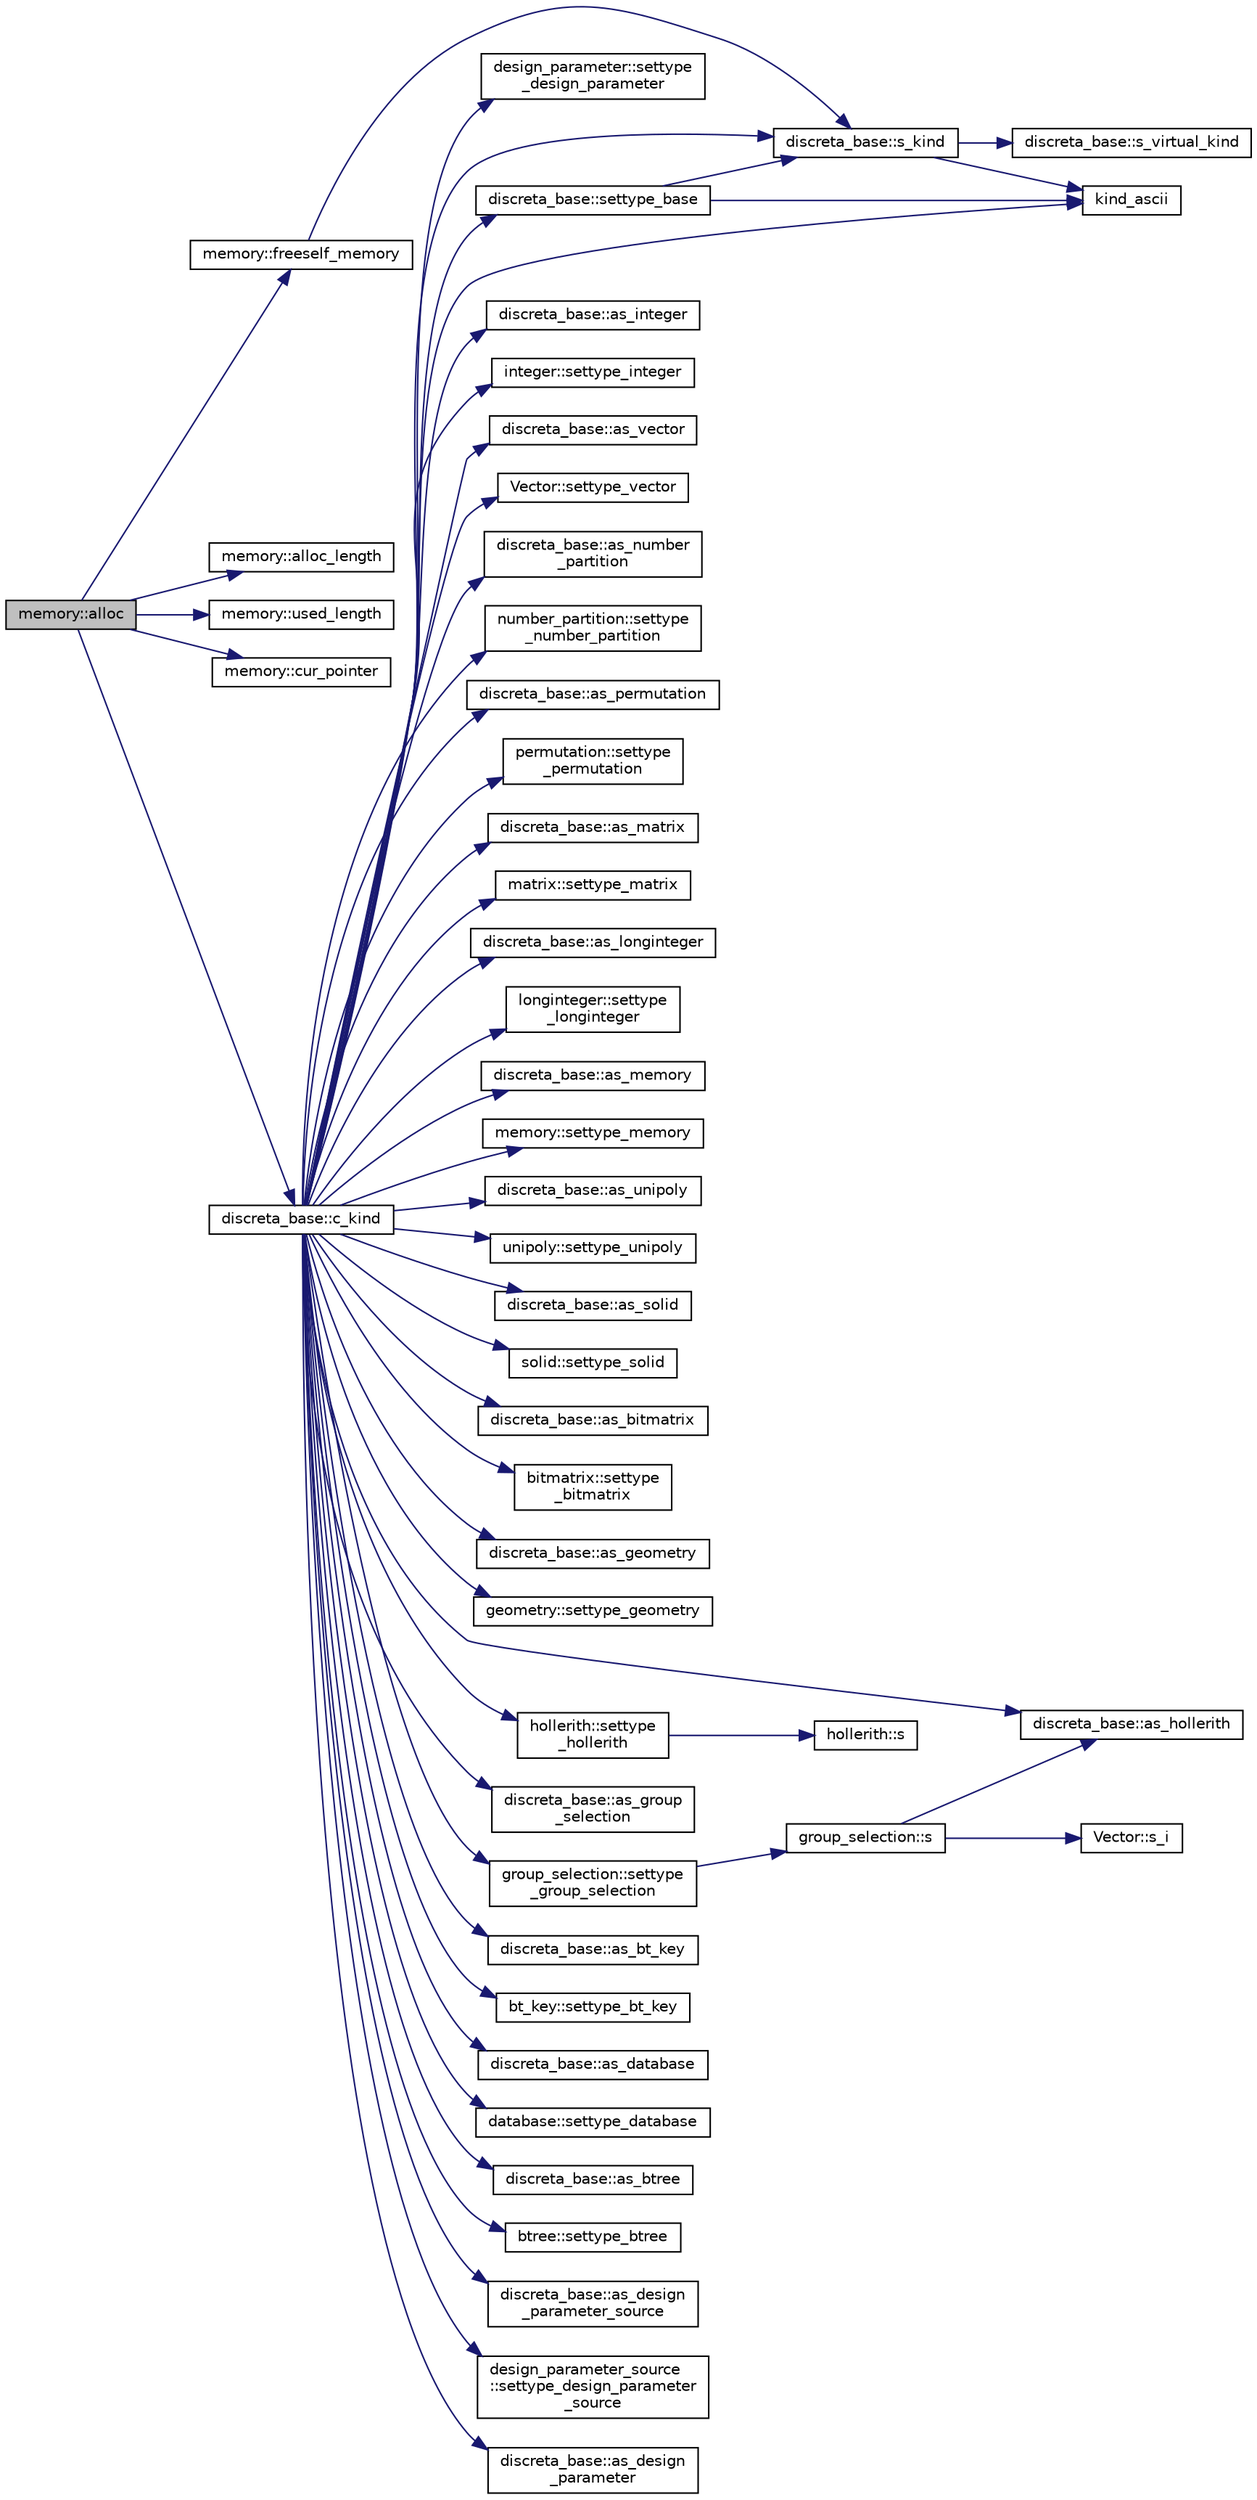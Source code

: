 digraph "memory::alloc"
{
  edge [fontname="Helvetica",fontsize="10",labelfontname="Helvetica",labelfontsize="10"];
  node [fontname="Helvetica",fontsize="10",shape=record];
  rankdir="LR";
  Node12 [label="memory::alloc",height=0.2,width=0.4,color="black", fillcolor="grey75", style="filled", fontcolor="black"];
  Node12 -> Node13 [color="midnightblue",fontsize="10",style="solid",fontname="Helvetica"];
  Node13 [label="memory::freeself_memory",height=0.2,width=0.4,color="black", fillcolor="white", style="filled",URL="$d8/d99/classmemory.html#a19366f9105d79a0e818cc19255d7ef4f"];
  Node13 -> Node14 [color="midnightblue",fontsize="10",style="solid",fontname="Helvetica"];
  Node14 [label="discreta_base::s_kind",height=0.2,width=0.4,color="black", fillcolor="white", style="filled",URL="$d7/d71/classdiscreta__base.html#a8a830025c74adbbc3362418a7c2ba157"];
  Node14 -> Node15 [color="midnightblue",fontsize="10",style="solid",fontname="Helvetica"];
  Node15 [label="discreta_base::s_virtual_kind",height=0.2,width=0.4,color="black", fillcolor="white", style="filled",URL="$d7/d71/classdiscreta__base.html#a52778a6d6943a468be083d0785d418fb"];
  Node14 -> Node16 [color="midnightblue",fontsize="10",style="solid",fontname="Helvetica"];
  Node16 [label="kind_ascii",height=0.2,width=0.4,color="black", fillcolor="white", style="filled",URL="$d9/d60/discreta_8h.html#ad0ce825a9f29bc6cec27e1b64cfe27bf"];
  Node12 -> Node17 [color="midnightblue",fontsize="10",style="solid",fontname="Helvetica"];
  Node17 [label="memory::alloc_length",height=0.2,width=0.4,color="black", fillcolor="white", style="filled",URL="$d8/d99/classmemory.html#acaa1796a2f548d35cf87e03252b2184c"];
  Node12 -> Node18 [color="midnightblue",fontsize="10",style="solid",fontname="Helvetica"];
  Node18 [label="memory::used_length",height=0.2,width=0.4,color="black", fillcolor="white", style="filled",URL="$d8/d99/classmemory.html#a3312a01b206cef29ec0f85ee340002dd"];
  Node12 -> Node19 [color="midnightblue",fontsize="10",style="solid",fontname="Helvetica"];
  Node19 [label="memory::cur_pointer",height=0.2,width=0.4,color="black", fillcolor="white", style="filled",URL="$d8/d99/classmemory.html#a24db8a00f6c8abfa6bb762264357cb22"];
  Node12 -> Node20 [color="midnightblue",fontsize="10",style="solid",fontname="Helvetica"];
  Node20 [label="discreta_base::c_kind",height=0.2,width=0.4,color="black", fillcolor="white", style="filled",URL="$d7/d71/classdiscreta__base.html#adc2ff61589c2d083688e7a43f333cb62"];
  Node20 -> Node21 [color="midnightblue",fontsize="10",style="solid",fontname="Helvetica"];
  Node21 [label="discreta_base::settype_base",height=0.2,width=0.4,color="black", fillcolor="white", style="filled",URL="$d7/d71/classdiscreta__base.html#a4f42899a89447d1c3993ea07c38f8ad4"];
  Node21 -> Node14 [color="midnightblue",fontsize="10",style="solid",fontname="Helvetica"];
  Node21 -> Node16 [color="midnightblue",fontsize="10",style="solid",fontname="Helvetica"];
  Node20 -> Node22 [color="midnightblue",fontsize="10",style="solid",fontname="Helvetica"];
  Node22 [label="discreta_base::as_integer",height=0.2,width=0.4,color="black", fillcolor="white", style="filled",URL="$d7/d71/classdiscreta__base.html#a00d7691eaf874fd283d942692fe8dd26"];
  Node20 -> Node23 [color="midnightblue",fontsize="10",style="solid",fontname="Helvetica"];
  Node23 [label="integer::settype_integer",height=0.2,width=0.4,color="black", fillcolor="white", style="filled",URL="$d0/de5/classinteger.html#a6265c65ef311229acd513d748faba796"];
  Node20 -> Node24 [color="midnightblue",fontsize="10",style="solid",fontname="Helvetica"];
  Node24 [label="discreta_base::as_vector",height=0.2,width=0.4,color="black", fillcolor="white", style="filled",URL="$d7/d71/classdiscreta__base.html#a7bdd6cae39c380b128ee9e17e42cf020"];
  Node20 -> Node25 [color="midnightblue",fontsize="10",style="solid",fontname="Helvetica"];
  Node25 [label="Vector::settype_vector",height=0.2,width=0.4,color="black", fillcolor="white", style="filled",URL="$d5/db2/class_vector.html#a34e0d00b18c051f23904a8429fa6c8b4"];
  Node20 -> Node26 [color="midnightblue",fontsize="10",style="solid",fontname="Helvetica"];
  Node26 [label="discreta_base::as_number\l_partition",height=0.2,width=0.4,color="black", fillcolor="white", style="filled",URL="$d7/d71/classdiscreta__base.html#a307aa09de0e925d46697707968ffab00"];
  Node20 -> Node27 [color="midnightblue",fontsize="10",style="solid",fontname="Helvetica"];
  Node27 [label="number_partition::settype\l_number_partition",height=0.2,width=0.4,color="black", fillcolor="white", style="filled",URL="$df/d50/classnumber__partition.html#a3aaec1b557758f643ffc8555bbc358be"];
  Node20 -> Node28 [color="midnightblue",fontsize="10",style="solid",fontname="Helvetica"];
  Node28 [label="discreta_base::as_permutation",height=0.2,width=0.4,color="black", fillcolor="white", style="filled",URL="$d7/d71/classdiscreta__base.html#aa4e72f36a82984239b12ae831e131098"];
  Node20 -> Node29 [color="midnightblue",fontsize="10",style="solid",fontname="Helvetica"];
  Node29 [label="permutation::settype\l_permutation",height=0.2,width=0.4,color="black", fillcolor="white", style="filled",URL="$d0/d08/classpermutation.html#af1eea29f86195cede9562e444664c28c"];
  Node20 -> Node30 [color="midnightblue",fontsize="10",style="solid",fontname="Helvetica"];
  Node30 [label="discreta_base::as_matrix",height=0.2,width=0.4,color="black", fillcolor="white", style="filled",URL="$d7/d71/classdiscreta__base.html#ae4d7f56d917a4707b838fbffde6467ff"];
  Node20 -> Node31 [color="midnightblue",fontsize="10",style="solid",fontname="Helvetica"];
  Node31 [label="matrix::settype_matrix",height=0.2,width=0.4,color="black", fillcolor="white", style="filled",URL="$d1/d8d/classmatrix.html#a1780283a64a789e4084d792683d276bb"];
  Node20 -> Node32 [color="midnightblue",fontsize="10",style="solid",fontname="Helvetica"];
  Node32 [label="discreta_base::as_longinteger",height=0.2,width=0.4,color="black", fillcolor="white", style="filled",URL="$d7/d71/classdiscreta__base.html#a20a094639eb711b10c8694c51937f7cd"];
  Node20 -> Node33 [color="midnightblue",fontsize="10",style="solid",fontname="Helvetica"];
  Node33 [label="longinteger::settype\l_longinteger",height=0.2,width=0.4,color="black", fillcolor="white", style="filled",URL="$d3/d71/classlonginteger.html#ae5f811ece8df31b9ff114368a18e1dc5"];
  Node20 -> Node34 [color="midnightblue",fontsize="10",style="solid",fontname="Helvetica"];
  Node34 [label="discreta_base::as_memory",height=0.2,width=0.4,color="black", fillcolor="white", style="filled",URL="$d7/d71/classdiscreta__base.html#ad94b2d7dce0cd4fa22db57f6e79c4bd2"];
  Node20 -> Node35 [color="midnightblue",fontsize="10",style="solid",fontname="Helvetica"];
  Node35 [label="memory::settype_memory",height=0.2,width=0.4,color="black", fillcolor="white", style="filled",URL="$d8/d99/classmemory.html#a33aae277f9b8fe36b02e9d5da895451b"];
  Node20 -> Node36 [color="midnightblue",fontsize="10",style="solid",fontname="Helvetica"];
  Node36 [label="discreta_base::as_unipoly",height=0.2,width=0.4,color="black", fillcolor="white", style="filled",URL="$d7/d71/classdiscreta__base.html#ad50d8027f039fe5c2478cddb243adc9d"];
  Node20 -> Node37 [color="midnightblue",fontsize="10",style="solid",fontname="Helvetica"];
  Node37 [label="unipoly::settype_unipoly",height=0.2,width=0.4,color="black", fillcolor="white", style="filled",URL="$d1/d89/classunipoly.html#a8db854fcc85c5e1150b1f1b1c005c95b"];
  Node20 -> Node38 [color="midnightblue",fontsize="10",style="solid",fontname="Helvetica"];
  Node38 [label="discreta_base::as_solid",height=0.2,width=0.4,color="black", fillcolor="white", style="filled",URL="$d7/d71/classdiscreta__base.html#a1fc5f2b85ec97ab0a69dd64903c970a5"];
  Node20 -> Node39 [color="midnightblue",fontsize="10",style="solid",fontname="Helvetica"];
  Node39 [label="solid::settype_solid",height=0.2,width=0.4,color="black", fillcolor="white", style="filled",URL="$d8/def/classsolid.html#a775bd4821f75a8aee4ea3d4335ff90e0"];
  Node20 -> Node40 [color="midnightblue",fontsize="10",style="solid",fontname="Helvetica"];
  Node40 [label="discreta_base::as_bitmatrix",height=0.2,width=0.4,color="black", fillcolor="white", style="filled",URL="$d7/d71/classdiscreta__base.html#a071ad54ea8ef6c9d1d15f532e5a76df6"];
  Node20 -> Node41 [color="midnightblue",fontsize="10",style="solid",fontname="Helvetica"];
  Node41 [label="bitmatrix::settype\l_bitmatrix",height=0.2,width=0.4,color="black", fillcolor="white", style="filled",URL="$de/dc8/classbitmatrix.html#acb571d947f9526665ebbdc0ce3e2a973"];
  Node20 -> Node42 [color="midnightblue",fontsize="10",style="solid",fontname="Helvetica"];
  Node42 [label="discreta_base::as_geometry",height=0.2,width=0.4,color="black", fillcolor="white", style="filled",URL="$d7/d71/classdiscreta__base.html#a38fc7b4cdd830703e9d87354b79bc5c8"];
  Node20 -> Node43 [color="midnightblue",fontsize="10",style="solid",fontname="Helvetica"];
  Node43 [label="geometry::settype_geometry",height=0.2,width=0.4,color="black", fillcolor="white", style="filled",URL="$da/d44/classgeometry.html#ab4a336baba6a3f56f5ffa053a5be5ba7"];
  Node20 -> Node44 [color="midnightblue",fontsize="10",style="solid",fontname="Helvetica"];
  Node44 [label="discreta_base::as_hollerith",height=0.2,width=0.4,color="black", fillcolor="white", style="filled",URL="$d7/d71/classdiscreta__base.html#a3e66f82711f314710107e2f29e589690"];
  Node20 -> Node45 [color="midnightblue",fontsize="10",style="solid",fontname="Helvetica"];
  Node45 [label="hollerith::settype\l_hollerith",height=0.2,width=0.4,color="black", fillcolor="white", style="filled",URL="$d8/d99/classhollerith.html#a23bbd4acfc88a0e90f1245f243f51f76"];
  Node45 -> Node46 [color="midnightblue",fontsize="10",style="solid",fontname="Helvetica"];
  Node46 [label="hollerith::s",height=0.2,width=0.4,color="black", fillcolor="white", style="filled",URL="$d8/d99/classhollerith.html#af61fce2d06f211b25fe3838e4dfee77a"];
  Node20 -> Node47 [color="midnightblue",fontsize="10",style="solid",fontname="Helvetica"];
  Node47 [label="discreta_base::as_group\l_selection",height=0.2,width=0.4,color="black", fillcolor="white", style="filled",URL="$d7/d71/classdiscreta__base.html#aae1bac4883c567718bef9fb610abbdc8"];
  Node20 -> Node48 [color="midnightblue",fontsize="10",style="solid",fontname="Helvetica"];
  Node48 [label="group_selection::settype\l_group_selection",height=0.2,width=0.4,color="black", fillcolor="white", style="filled",URL="$d6/db0/classgroup__selection.html#a015ed73b7b8d784bedd4d11ac1fc0ec1"];
  Node48 -> Node49 [color="midnightblue",fontsize="10",style="solid",fontname="Helvetica"];
  Node49 [label="group_selection::s",height=0.2,width=0.4,color="black", fillcolor="white", style="filled",URL="$d6/db0/classgroup__selection.html#a686cb0c6a3a040796b112b8007ea8223"];
  Node49 -> Node50 [color="midnightblue",fontsize="10",style="solid",fontname="Helvetica"];
  Node50 [label="Vector::s_i",height=0.2,width=0.4,color="black", fillcolor="white", style="filled",URL="$d5/db2/class_vector.html#a1c4fe1752523df8119f70dd550244871"];
  Node49 -> Node44 [color="midnightblue",fontsize="10",style="solid",fontname="Helvetica"];
  Node20 -> Node51 [color="midnightblue",fontsize="10",style="solid",fontname="Helvetica"];
  Node51 [label="discreta_base::as_bt_key",height=0.2,width=0.4,color="black", fillcolor="white", style="filled",URL="$d7/d71/classdiscreta__base.html#a2734c6e08dca17cf6588bd5064ec1b9f"];
  Node20 -> Node52 [color="midnightblue",fontsize="10",style="solid",fontname="Helvetica"];
  Node52 [label="bt_key::settype_bt_key",height=0.2,width=0.4,color="black", fillcolor="white", style="filled",URL="$d1/de5/classbt__key.html#a352bb10beb7c789d8d29373035824800"];
  Node20 -> Node53 [color="midnightblue",fontsize="10",style="solid",fontname="Helvetica"];
  Node53 [label="discreta_base::as_database",height=0.2,width=0.4,color="black", fillcolor="white", style="filled",URL="$d7/d71/classdiscreta__base.html#ab055d39d58210a2b03ba3d33703b09a9"];
  Node20 -> Node54 [color="midnightblue",fontsize="10",style="solid",fontname="Helvetica"];
  Node54 [label="database::settype_database",height=0.2,width=0.4,color="black", fillcolor="white", style="filled",URL="$db/d72/classdatabase.html#a014639aa001462e480eb1f3984839b72"];
  Node20 -> Node55 [color="midnightblue",fontsize="10",style="solid",fontname="Helvetica"];
  Node55 [label="discreta_base::as_btree",height=0.2,width=0.4,color="black", fillcolor="white", style="filled",URL="$d7/d71/classdiscreta__base.html#a78e76674cef2ec113c17989c11288778"];
  Node20 -> Node56 [color="midnightblue",fontsize="10",style="solid",fontname="Helvetica"];
  Node56 [label="btree::settype_btree",height=0.2,width=0.4,color="black", fillcolor="white", style="filled",URL="$dd/db0/classbtree.html#a5a1b9773c848908a6050cc733d2d9780"];
  Node20 -> Node57 [color="midnightblue",fontsize="10",style="solid",fontname="Helvetica"];
  Node57 [label="discreta_base::as_design\l_parameter_source",height=0.2,width=0.4,color="black", fillcolor="white", style="filled",URL="$d7/d71/classdiscreta__base.html#a59cbf837c6582ded5bc586265d13d81a"];
  Node20 -> Node58 [color="midnightblue",fontsize="10",style="solid",fontname="Helvetica"];
  Node58 [label="design_parameter_source\l::settype_design_parameter\l_source",height=0.2,width=0.4,color="black", fillcolor="white", style="filled",URL="$df/d4b/classdesign__parameter__source.html#a3af3b851df87bd1661fb9c9ce18822c8"];
  Node20 -> Node59 [color="midnightblue",fontsize="10",style="solid",fontname="Helvetica"];
  Node59 [label="discreta_base::as_design\l_parameter",height=0.2,width=0.4,color="black", fillcolor="white", style="filled",URL="$d7/d71/classdiscreta__base.html#aab24ff38ea1c5471ab3de42e014d0f2a"];
  Node20 -> Node60 [color="midnightblue",fontsize="10",style="solid",fontname="Helvetica"];
  Node60 [label="design_parameter::settype\l_design_parameter",height=0.2,width=0.4,color="black", fillcolor="white", style="filled",URL="$da/d94/classdesign__parameter.html#a8b19d277f2b7d09c2531a527dfc0359e"];
  Node20 -> Node16 [color="midnightblue",fontsize="10",style="solid",fontname="Helvetica"];
  Node20 -> Node14 [color="midnightblue",fontsize="10",style="solid",fontname="Helvetica"];
}
